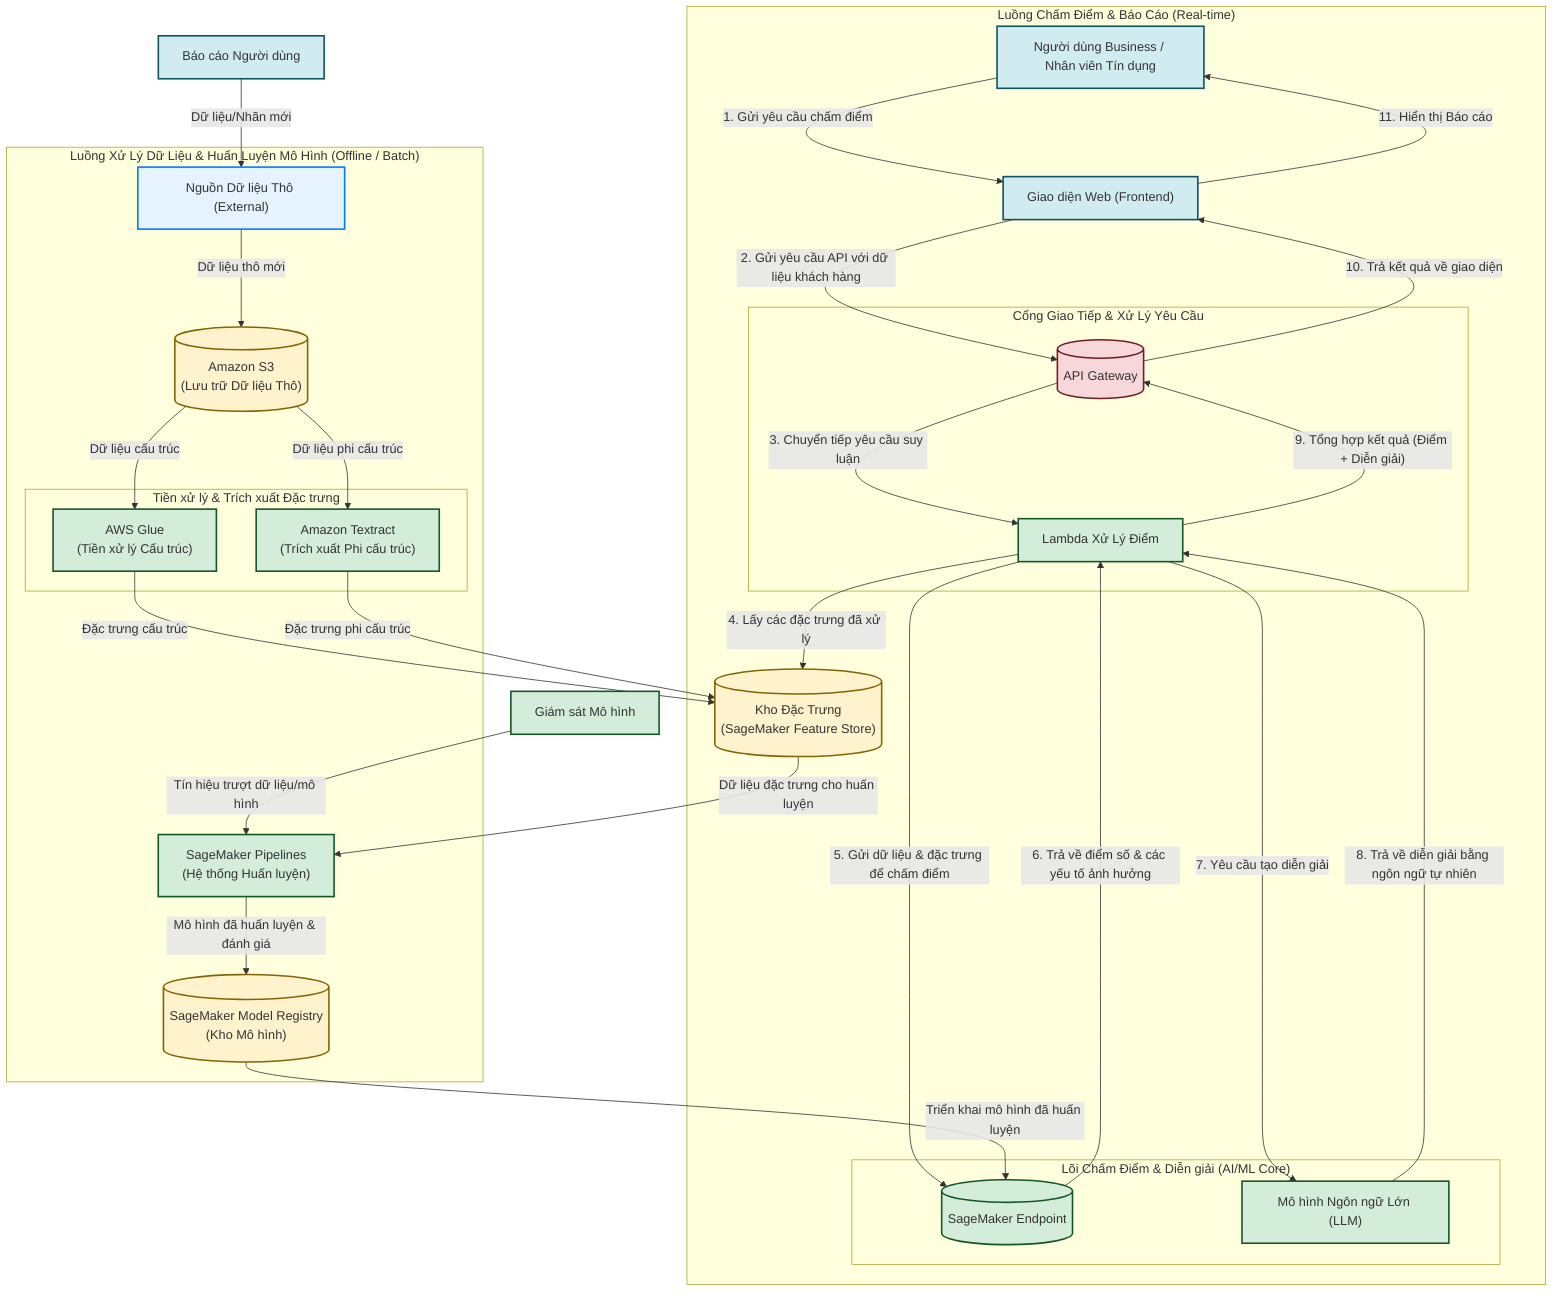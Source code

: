 graph TD
    %% -- Styles for visual clarity --
    classDef data fill:#e6f3ff,stroke:#007bff,stroke-width:2px;
    classDef process fill:#d4edda,stroke:#155724,stroke-width:2px;
    classDef storage fill:#fff3cd,stroke:#856404,stroke-width:2px;
    classDef api fill:#f8d7da,stroke:#721c24,stroke-width:2px;
    classDef user fill:#d1ecf1,stroke:#0c5460,stroke-width:2px;

    %% -- Main Flow: Real-time Scoring --
    subgraph "Luồng Chấm Điểm & Báo Cáo (Real-time)"
        direction LR
        U["Người dùng Business / Nhân viên Tín dụng"]:::user
        FA["Giao diện Web (Frontend)"]:::user

        subgraph "Cổng Giao Tiếp & Xử Lý Yêu Cầu"
            direction TB
            API_GW[("API Gateway")]:::api
            Lambda_Score["Lambda Xử Lý Điểm"]:::process
        end
        
        subgraph "Lõi Chấm Điểm & Diễn giải (AI/ML Core)"
            direction TB
            SMEP[("SageMaker Endpoint")]:::process
            LLM["Mô hình Ngôn ngữ Lớn (LLM)"]:::process
        end

        FS[("Kho Đặc Trưng<br>(SageMaker Feature Store)")]:::storage
        
        U -- "1. Gửi yêu cầu chấm điểm" --> FA
        FA -- "2. Gửi yêu cầu API với dữ liệu khách hàng" --> API_GW
        API_GW -- "3. Chuyển tiếp yêu cầu suy luận" --> Lambda_Score
        Lambda_Score -- "4. Lấy các đặc trưng đã xử lý" --> FS
        Lambda_Score -- "5. Gửi dữ liệu & đặc trưng để chấm điểm" --> SMEP
        SMEP -- "6. Trả về điểm số & các yếu tố ảnh hưởng" --> Lambda_Score
        Lambda_Score -- "7. Yêu cầu tạo diễn giải" --> LLM
        LLM -- "8. Trả về diễn giải bằng ngôn ngữ tự nhiên" --> Lambda_Score
        Lambda_Score -- "9. Tổng hợp kết quả (Điểm + Diễn giải)" --> API_GW
        API_GW -- "10. Trả kết quả về giao diện" --> FA
        FA -- "11. Hiển thị Báo cáo" --> U
    end

    %% -- Offline Flow: Data Processing and Model Training --
    subgraph "Luồng Xử Lý Dữ Liệu & Huấn Luyện Mô Hình (Offline / Batch)"
        direction TB
        DS["Nguồn Dữ liệu Thô (External)"]:::data
        S3[("Amazon S3<br>(Lưu trữ Dữ liệu Thô)")]:::storage
        
        subgraph "Tiền xử lý & Trích xuất Đặc trưng"
            GLUE["AWS Glue<br>(Tiền xử lý Cấu trúc)"]:::process
            TXT["Amazon Textract<br>(Trích xuất Phi cấu trúc)"]:::process
        end
        
        SP["SageMaker Pipelines<br>(Hệ thống Huấn luyện)"]:::process
        MR[("SageMaker Model Registry<br>(Kho Mô hình)")]:::storage
        
        DS -- "Dữ liệu thô mới" --> S3
        S3 -- "Dữ liệu cấu trúc" --> GLUE
        S3 -- "Dữ liệu phi cấu trúc" --> TXT
        GLUE -- "Đặc trưng cấu trúc" --> FS
        TXT -- "Đặc trưng phi cấu trúc" --> FS
        FS -- "Dữ liệu đặc trưng cho huấn luyện" --> SP
        SP -- "Mô hình đã huấn luyện & đánh giá" --> MR
    end

    %% -- Connections between flows & Feedback Loops --
    MR -- "Triển khai mô hình đã huấn luyện" --> SMEP

    Monitor["Giám sát Mô hình"]:::process
    Monitor -- "Tín hiệu trượt dữ liệu/mô hình" --> SP

    User_Report["Báo cáo Người dùng"]:::user
    User_Report -- "Dữ liệu/Nhãn mới" --> DS